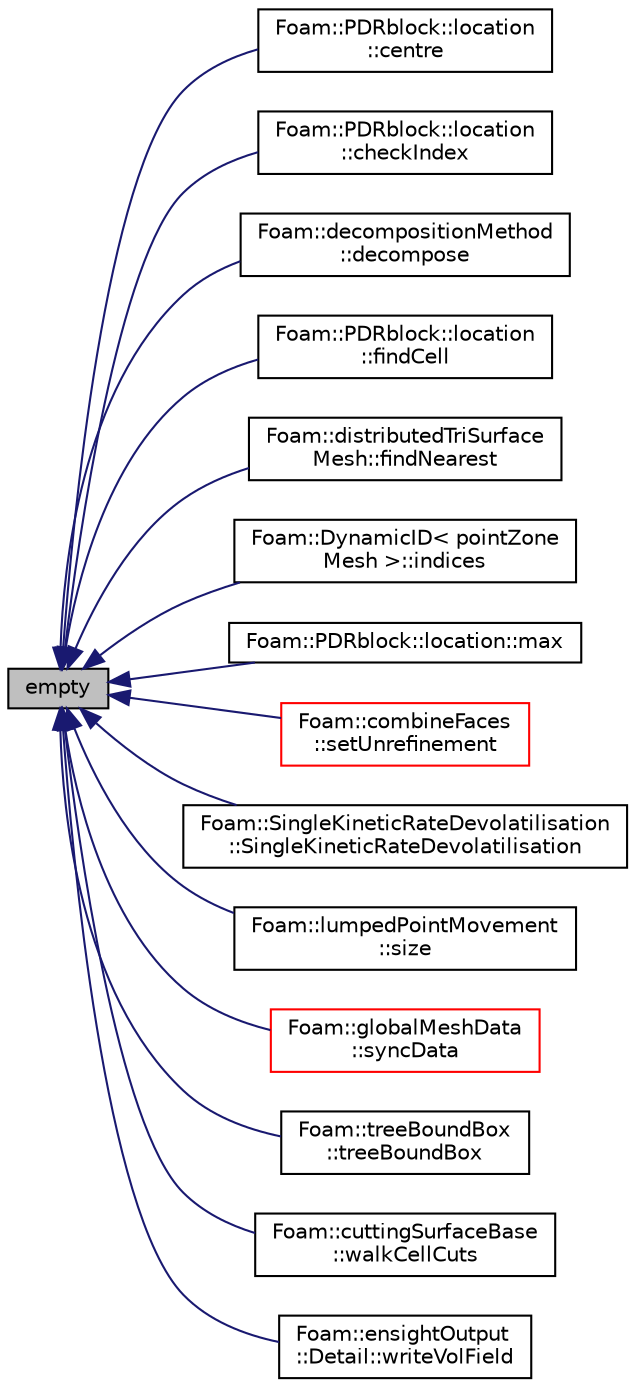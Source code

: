 digraph "empty"
{
  bgcolor="transparent";
  edge [fontname="Helvetica",fontsize="10",labelfontname="Helvetica",labelfontsize="10"];
  node [fontname="Helvetica",fontsize="10",shape=record];
  rankdir="LR";
  Node1 [label="empty",height=0.2,width=0.4,color="black", fillcolor="grey75", style="filled" fontcolor="black"];
  Node1 -> Node2 [dir="back",color="midnightblue",fontsize="10",style="solid",fontname="Helvetica"];
  Node2 [label="Foam::PDRblock::location\l::centre",height=0.2,width=0.4,color="black",URL="$classFoam_1_1PDRblock_1_1location.html#a9af8641d8212aa28d861b738c5d625d7",tooltip="Mid-point location, zero for an empty list. "];
  Node1 -> Node3 [dir="back",color="midnightblue",fontsize="10",style="solid",fontname="Helvetica"];
  Node3 [label="Foam::PDRblock::location\l::checkIndex",height=0.2,width=0.4,color="black",URL="$classFoam_1_1PDRblock_1_1location.html#a3af76a0ec4622f6c85bb6b5e4c17bac8",tooltip="Check that element index is within valid range. "];
  Node1 -> Node4 [dir="back",color="midnightblue",fontsize="10",style="solid",fontname="Helvetica"];
  Node4 [label="Foam::decompositionMethod\l::decompose",height=0.2,width=0.4,color="black",URL="$classFoam_1_1decompositionMethod.html#a60c75ce7fedd00f53318a801b59e87a8"];
  Node1 -> Node5 [dir="back",color="midnightblue",fontsize="10",style="solid",fontname="Helvetica"];
  Node5 [label="Foam::PDRblock::location\l::findCell",height=0.2,width=0.4,color="black",URL="$classFoam_1_1PDRblock_1_1location.html#a7fcf404916f8e8b38bcc8e6ff89f45c7",tooltip="Find the cell index enclosing this location. "];
  Node1 -> Node6 [dir="back",color="midnightblue",fontsize="10",style="solid",fontname="Helvetica"];
  Node6 [label="Foam::distributedTriSurface\lMesh::findNearest",height=0.2,width=0.4,color="black",URL="$classFoam_1_1distributedTriSurfaceMesh.html#a69bcd34d73a8f4c3073df951738cfc2a",tooltip="Find the nearest locations for the supplied points to a. "];
  Node1 -> Node7 [dir="back",color="midnightblue",fontsize="10",style="solid",fontname="Helvetica"];
  Node7 [label="Foam::DynamicID\< pointZone\lMesh \>::indices",height=0.2,width=0.4,color="black",URL="$classFoam_1_1DynamicID.html#af187509abb9a3a584ffc997349caae95",tooltip="Return indices of matching zones. "];
  Node1 -> Node8 [dir="back",color="midnightblue",fontsize="10",style="solid",fontname="Helvetica"];
  Node8 [label="Foam::PDRblock::location::max",height=0.2,width=0.4,color="black",URL="$classFoam_1_1PDRblock_1_1location.html#a29cbadeb10cca99ef94a71f0bab08b82",tooltip="The last() value is considered the max value. "];
  Node1 -> Node9 [dir="back",color="midnightblue",fontsize="10",style="solid",fontname="Helvetica"];
  Node9 [label="Foam::combineFaces\l::setUnrefinement",height=0.2,width=0.4,color="red",URL="$classFoam_1_1combineFaces.html#a5e5e6cc1f97c15b7bffabbda6a33b863",tooltip="Play commands into polyTopoChange to reinsert original faces. "];
  Node1 -> Node10 [dir="back",color="midnightblue",fontsize="10",style="solid",fontname="Helvetica"];
  Node10 [label="Foam::SingleKineticRateDevolatilisation\l::SingleKineticRateDevolatilisation",height=0.2,width=0.4,color="black",URL="$classFoam_1_1SingleKineticRateDevolatilisation.html#a2a999ca8baad80f51bb1050594f4c639",tooltip="Construct from dictionary. "];
  Node1 -> Node11 [dir="back",color="midnightblue",fontsize="10",style="solid",fontname="Helvetica"];
  Node11 [label="Foam::lumpedPointMovement\l::size",height=0.2,width=0.4,color="black",URL="$classFoam_1_1lumpedPointMovement.html#a723361dc2020160f5492e8fe2d09fa44",tooltip="The number of lumped points (number of locations) "];
  Node1 -> Node12 [dir="back",color="midnightblue",fontsize="10",style="solid",fontname="Helvetica"];
  Node12 [label="Foam::globalMeshData\l::syncData",height=0.2,width=0.4,color="red",URL="$classFoam_1_1globalMeshData.html#a9a349a456d09777614f65131f0e83e5b",tooltip="Helper: synchronise data with transforms. "];
  Node1 -> Node13 [dir="back",color="midnightblue",fontsize="10",style="solid",fontname="Helvetica"];
  Node13 [label="Foam::treeBoundBox\l::treeBoundBox",height=0.2,width=0.4,color="black",URL="$classFoam_1_1treeBoundBox.html#a68bff8927045ee7692b342f06b0a44e8",tooltip="Construct as subset of points. "];
  Node1 -> Node14 [dir="back",color="midnightblue",fontsize="10",style="solid",fontname="Helvetica"];
  Node14 [label="Foam::cuttingSurfaceBase\l::walkCellCuts",height=0.2,width=0.4,color="black",URL="$classFoam_1_1cuttingSurfaceBase.html#a13973a2752e1122847e87e07db0f56b2",tooltip="Walk cell cuts to create faces. "];
  Node1 -> Node15 [dir="back",color="midnightblue",fontsize="10",style="solid",fontname="Helvetica"];
  Node15 [label="Foam::ensightOutput\l::Detail::writeVolField",height=0.2,width=0.4,color="black",URL="$namespaceFoam_1_1ensightOutput_1_1Detail.html#a83763c6ecbbfea5ade1ef04c3a751c54",tooltip="Write volume field component-wise. "];
}
